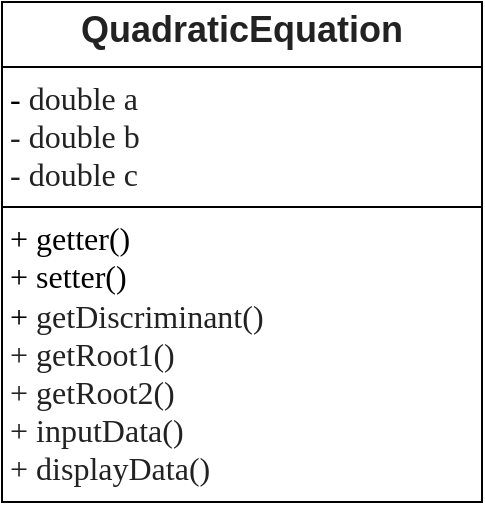 <mxfile version="24.7.15">
  <diagram name="ページ1" id="KBgHFdBxlv_v_TW17oP_">
    <mxGraphModel dx="1050" dy="557" grid="1" gridSize="10" guides="1" tooltips="1" connect="1" arrows="1" fold="1" page="1" pageScale="1" pageWidth="827" pageHeight="1169" math="0" shadow="0">
      <root>
        <mxCell id="0" />
        <mxCell id="1" parent="0" />
        <mxCell id="QSeEAFgwMbhkrHiqbxVT-1" value="&lt;p style=&quot;margin:0px;margin-top:4px;text-align:center;&quot;&gt;&lt;font style=&quot;&quot; face=&quot;Helvetica&quot;&gt;&lt;span style=&quot;box-sizing: border-box; font-weight: bolder; scroll-behavior: smooth; color: rgb(34, 34, 34); background-color: rgb(255, 255, 255);&quot;&gt;&lt;font style=&quot;font-size: 18px;&quot;&gt;QuadraticEquation&lt;/font&gt;&lt;/span&gt;&lt;br&gt;&lt;/font&gt;&lt;/p&gt;&lt;hr size=&quot;1&quot; style=&quot;border-style:solid;&quot;&gt;&lt;p style=&quot;margin:0px;margin-left:4px;&quot;&gt;&lt;font size=&quot;3&quot; face=&quot;AqPYF1UfpycH53x-E66w&quot;&gt;-&amp;nbsp;&lt;span style=&quot;background-color: rgb(255, 255, 255); color: rgb(34, 34, 34);&quot;&gt;double a&lt;/span&gt;&lt;/font&gt;&lt;/p&gt;&lt;p style=&quot;margin:0px;margin-left:4px;&quot;&gt;&lt;span style=&quot;background-color: rgb(255, 255, 255); color: rgb(34, 34, 34);&quot;&gt;&lt;font size=&quot;3&quot; face=&quot;AqPYF1UfpycH53x-E66w&quot;&gt;- double b&lt;/font&gt;&lt;/span&gt;&lt;/p&gt;&lt;p style=&quot;margin:0px;margin-left:4px;&quot;&gt;&lt;span style=&quot;background-color: rgb(255, 255, 255); color: rgb(34, 34, 34);&quot;&gt;&lt;font size=&quot;3&quot; face=&quot;AqPYF1UfpycH53x-E66w&quot;&gt;- double c&lt;/font&gt;&lt;/span&gt;&lt;/p&gt;&lt;hr size=&quot;1&quot; style=&quot;border-style:solid;&quot;&gt;&lt;p style=&quot;margin:0px;margin-left:4px;&quot;&gt;&lt;font size=&quot;3&quot; face=&quot;AqPYF1UfpycH53x-E66w&quot;&gt;+ getter()&lt;/font&gt;&lt;/p&gt;&lt;p style=&quot;margin:0px;margin-left:4px;&quot;&gt;&lt;font size=&quot;3&quot; face=&quot;AqPYF1UfpycH53x-E66w&quot;&gt;+ setter()&lt;/font&gt;&lt;/p&gt;&lt;p style=&quot;margin:0px;margin-left:4px;&quot;&gt;&lt;font size=&quot;3&quot; face=&quot;AqPYF1UfpycH53x-E66w&quot;&gt;+&amp;nbsp;&lt;span style=&quot;background-color: rgb(255, 255, 255); color: rgb(34, 34, 34);&quot;&gt;getDiscriminant()&lt;/span&gt;&lt;/font&gt;&lt;/p&gt;&lt;p style=&quot;margin:0px;margin-left:4px;&quot;&gt;&lt;font size=&quot;3&quot; face=&quot;AqPYF1UfpycH53x-E66w&quot;&gt;&lt;span style=&quot;color: rgb(34, 34, 34); background-color: rgb(255, 255, 255);&quot;&gt;+ getRoot1()&lt;/span&gt;&lt;span style=&quot;background-color: rgb(255, 255, 255); color: rgb(34, 34, 34);&quot;&gt;&lt;br&gt;&lt;/span&gt;&lt;/font&gt;&lt;/p&gt;&lt;p style=&quot;margin:0px;margin-left:4px;&quot;&gt;&lt;font size=&quot;3&quot; face=&quot;AqPYF1UfpycH53x-E66w&quot;&gt;&lt;span style=&quot;color: rgb(34, 34, 34); background-color: rgb(255, 255, 255);&quot;&gt;+&amp;nbsp;&lt;/span&gt;&lt;span style=&quot;background-color: rgb(255, 255, 255); color: rgb(34, 34, 34);&quot;&gt;getRoot2()&lt;/span&gt;&lt;/font&gt;&lt;/p&gt;&lt;p style=&quot;margin:0px;margin-left:4px;&quot;&gt;&lt;span style=&quot;background-color: rgb(255, 255, 255); color: rgb(34, 34, 34);&quot;&gt;&lt;font size=&quot;3&quot; face=&quot;AqPYF1UfpycH53x-E66w&quot;&gt;+ inputData()&lt;/font&gt;&lt;/span&gt;&lt;/p&gt;&lt;p style=&quot;margin:0px;margin-left:4px;&quot;&gt;&lt;span style=&quot;background-color: rgb(255, 255, 255); color: rgb(34, 34, 34);&quot;&gt;&lt;font size=&quot;3&quot; face=&quot;AqPYF1UfpycH53x-E66w&quot;&gt;+ displayData()&lt;/font&gt;&lt;/span&gt;&lt;/p&gt;&lt;p style=&quot;margin:0px;margin-left:4px;&quot;&gt;&lt;span style=&quot;color: rgb(34, 34, 34); font-family: &amp;quot;Roboto Flex&amp;quot;; font-size: 16px; background-color: rgb(255, 255, 255);&quot;&gt;&lt;br&gt;&lt;/span&gt;&lt;/p&gt;" style="verticalAlign=top;align=left;overflow=fill;html=1;whiteSpace=wrap;" vertex="1" parent="1">
          <mxGeometry x="300" y="100" width="240" height="250" as="geometry" />
        </mxCell>
      </root>
    </mxGraphModel>
  </diagram>
</mxfile>
